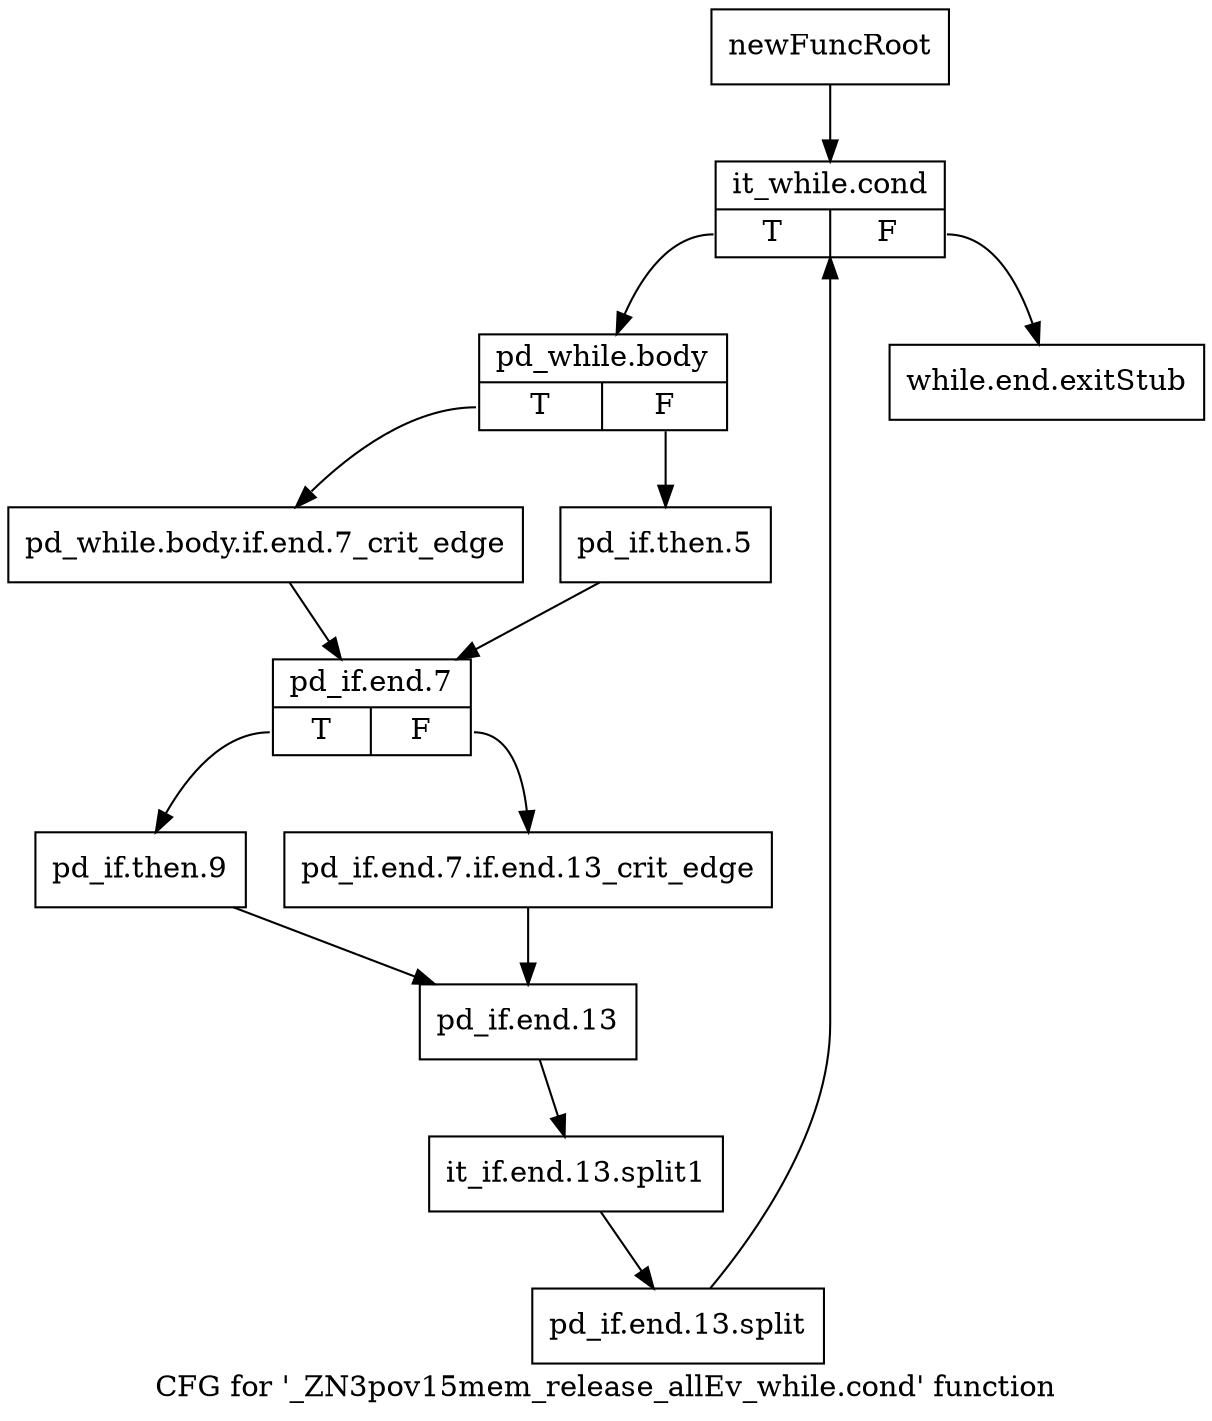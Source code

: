 digraph "CFG for '_ZN3pov15mem_release_allEv_while.cond' function" {
	label="CFG for '_ZN3pov15mem_release_allEv_while.cond' function";

	Node0x2a5eae0 [shape=record,label="{newFuncRoot}"];
	Node0x2a5eae0 -> Node0x2a5eb80;
	Node0x2a5eb30 [shape=record,label="{while.end.exitStub}"];
	Node0x2a5eb80 [shape=record,label="{it_while.cond|{<s0>T|<s1>F}}"];
	Node0x2a5eb80:s0 -> Node0x2a5ebd0;
	Node0x2a5eb80:s1 -> Node0x2a5eb30;
	Node0x2a5ebd0 [shape=record,label="{pd_while.body|{<s0>T|<s1>F}}"];
	Node0x2a5ebd0:s0 -> Node0x2a5ec70;
	Node0x2a5ebd0:s1 -> Node0x2a5ec20;
	Node0x2a5ec20 [shape=record,label="{pd_if.then.5}"];
	Node0x2a5ec20 -> Node0x2a5ecc0;
	Node0x2a5ec70 [shape=record,label="{pd_while.body.if.end.7_crit_edge}"];
	Node0x2a5ec70 -> Node0x2a5ecc0;
	Node0x2a5ecc0 [shape=record,label="{pd_if.end.7|{<s0>T|<s1>F}}"];
	Node0x2a5ecc0:s0 -> Node0x2a5ed60;
	Node0x2a5ecc0:s1 -> Node0x2a5ed10;
	Node0x2a5ed10 [shape=record,label="{pd_if.end.7.if.end.13_crit_edge}"];
	Node0x2a5ed10 -> Node0x2a5edb0;
	Node0x2a5ed60 [shape=record,label="{pd_if.then.9}"];
	Node0x2a5ed60 -> Node0x2a5edb0;
	Node0x2a5edb0 [shape=record,label="{pd_if.end.13}"];
	Node0x2a5edb0 -> Node0x3748200;
	Node0x3748200 [shape=record,label="{it_if.end.13.split1}"];
	Node0x3748200 -> Node0x363c170;
	Node0x363c170 [shape=record,label="{pd_if.end.13.split}"];
	Node0x363c170 -> Node0x2a5eb80;
}
